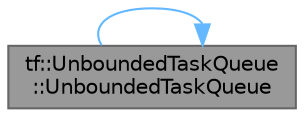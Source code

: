 digraph "tf::UnboundedTaskQueue::UnboundedTaskQueue"
{
 // LATEX_PDF_SIZE
  bgcolor="transparent";
  edge [fontname=Helvetica,fontsize=10,labelfontname=Helvetica,labelfontsize=10];
  node [fontname=Helvetica,fontsize=10,shape=box,height=0.2,width=0.4];
  rankdir="LR";
  Node1 [id="Node000001",label="tf::UnboundedTaskQueue\l::UnboundedTaskQueue",height=0.2,width=0.4,color="gray40", fillcolor="grey60", style="filled", fontcolor="black",tooltip="constructs the queue with the given size in the base-2 logarithm"];
  Node1 -> Node1 [id="edge1_Node000001_Node000001",color="steelblue1",style="solid",tooltip=" "];
}
